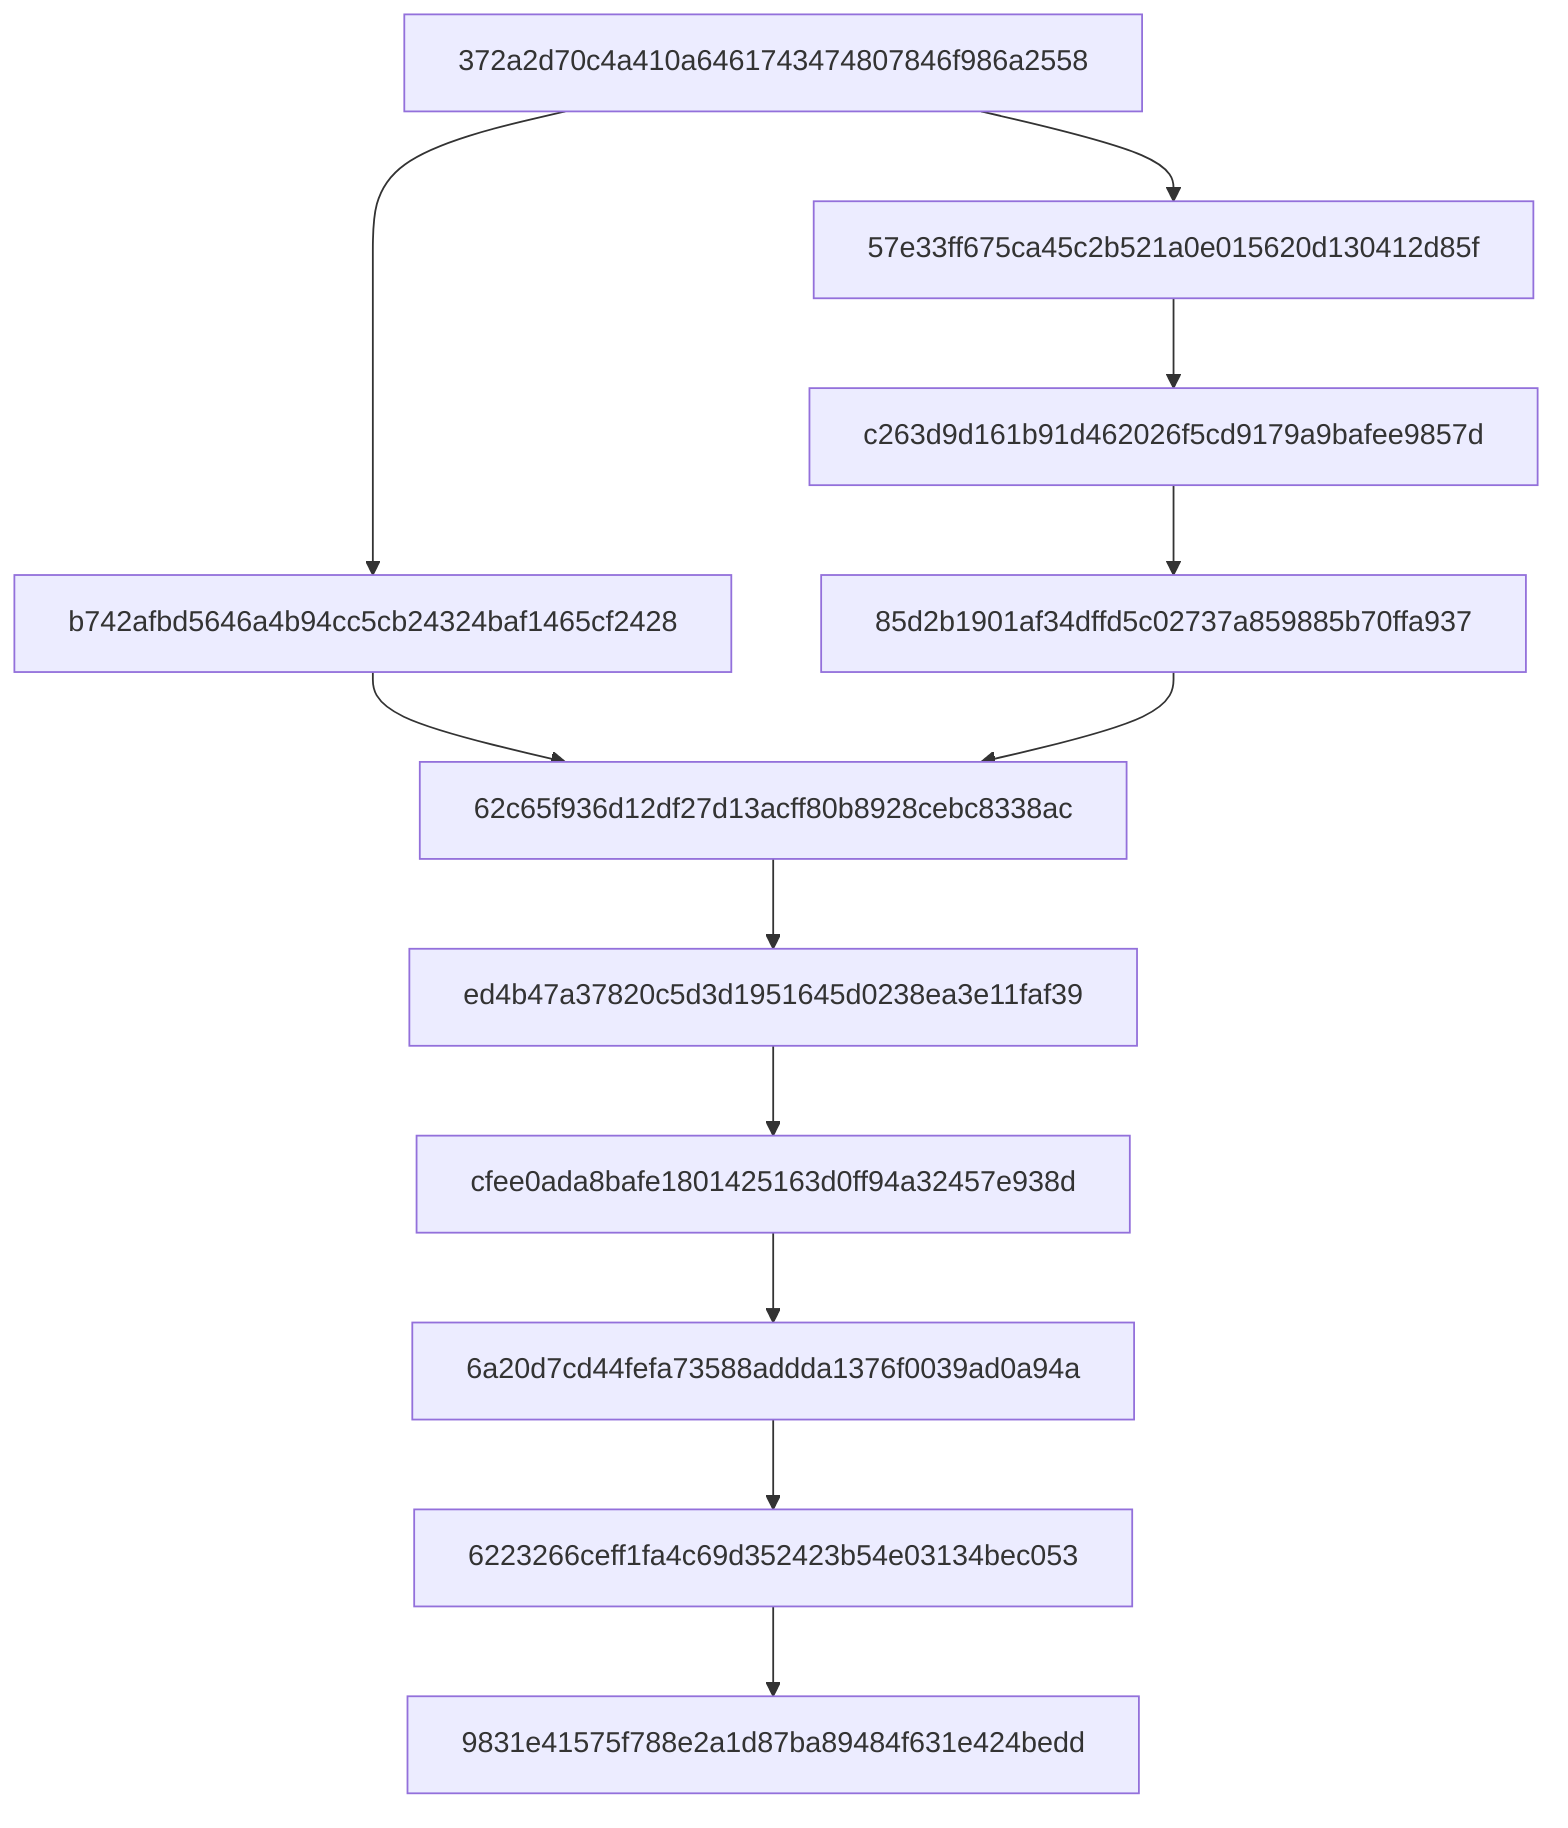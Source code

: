 graph TD;
    9831e41575f788e2a1d87ba89484f631e424bedd;
    6223266ceff1fa4c69d352423b54e03134bec053 --> 9831e41575f788e2a1d87ba89484f631e424bedd;
    6223266ceff1fa4c69d352423b54e03134bec053;
    6a20d7cd44fefa73588addda1376f0039ad0a94a --> 6223266ceff1fa4c69d352423b54e03134bec053;
    6a20d7cd44fefa73588addda1376f0039ad0a94a;
    cfee0ada8bafe1801425163d0ff94a32457e938d --> 6a20d7cd44fefa73588addda1376f0039ad0a94a;
    cfee0ada8bafe1801425163d0ff94a32457e938d;
    ed4b47a37820c5d3d1951645d0238ea3e11faf39 --> cfee0ada8bafe1801425163d0ff94a32457e938d;
    ed4b47a37820c5d3d1951645d0238ea3e11faf39;
    62c65f936d12df27d13acff80b8928cebc8338ac --> ed4b47a37820c5d3d1951645d0238ea3e11faf39;
    62c65f936d12df27d13acff80b8928cebc8338ac;
    b742afbd5646a4b94cc5cb24324baf1465cf2428 --> 62c65f936d12df27d13acff80b8928cebc8338ac;
    85d2b1901af34dffd5c02737a859885b70ffa937 --> 62c65f936d12df27d13acff80b8928cebc8338ac;
    b742afbd5646a4b94cc5cb24324baf1465cf2428;
    372a2d70c4a410a6461743474807846f986a2558 --> b742afbd5646a4b94cc5cb24324baf1465cf2428;
    85d2b1901af34dffd5c02737a859885b70ffa937;
    c263d9d161b91d462026f5cd9179a9bafee9857d --> 85d2b1901af34dffd5c02737a859885b70ffa937;
    c263d9d161b91d462026f5cd9179a9bafee9857d;
    57e33ff675ca45c2b521a0e015620d130412d85f --> c263d9d161b91d462026f5cd9179a9bafee9857d;
    57e33ff675ca45c2b521a0e015620d130412d85f;
    372a2d70c4a410a6461743474807846f986a2558 --> 57e33ff675ca45c2b521a0e015620d130412d85f;
    372a2d70c4a410a6461743474807846f986a2558;